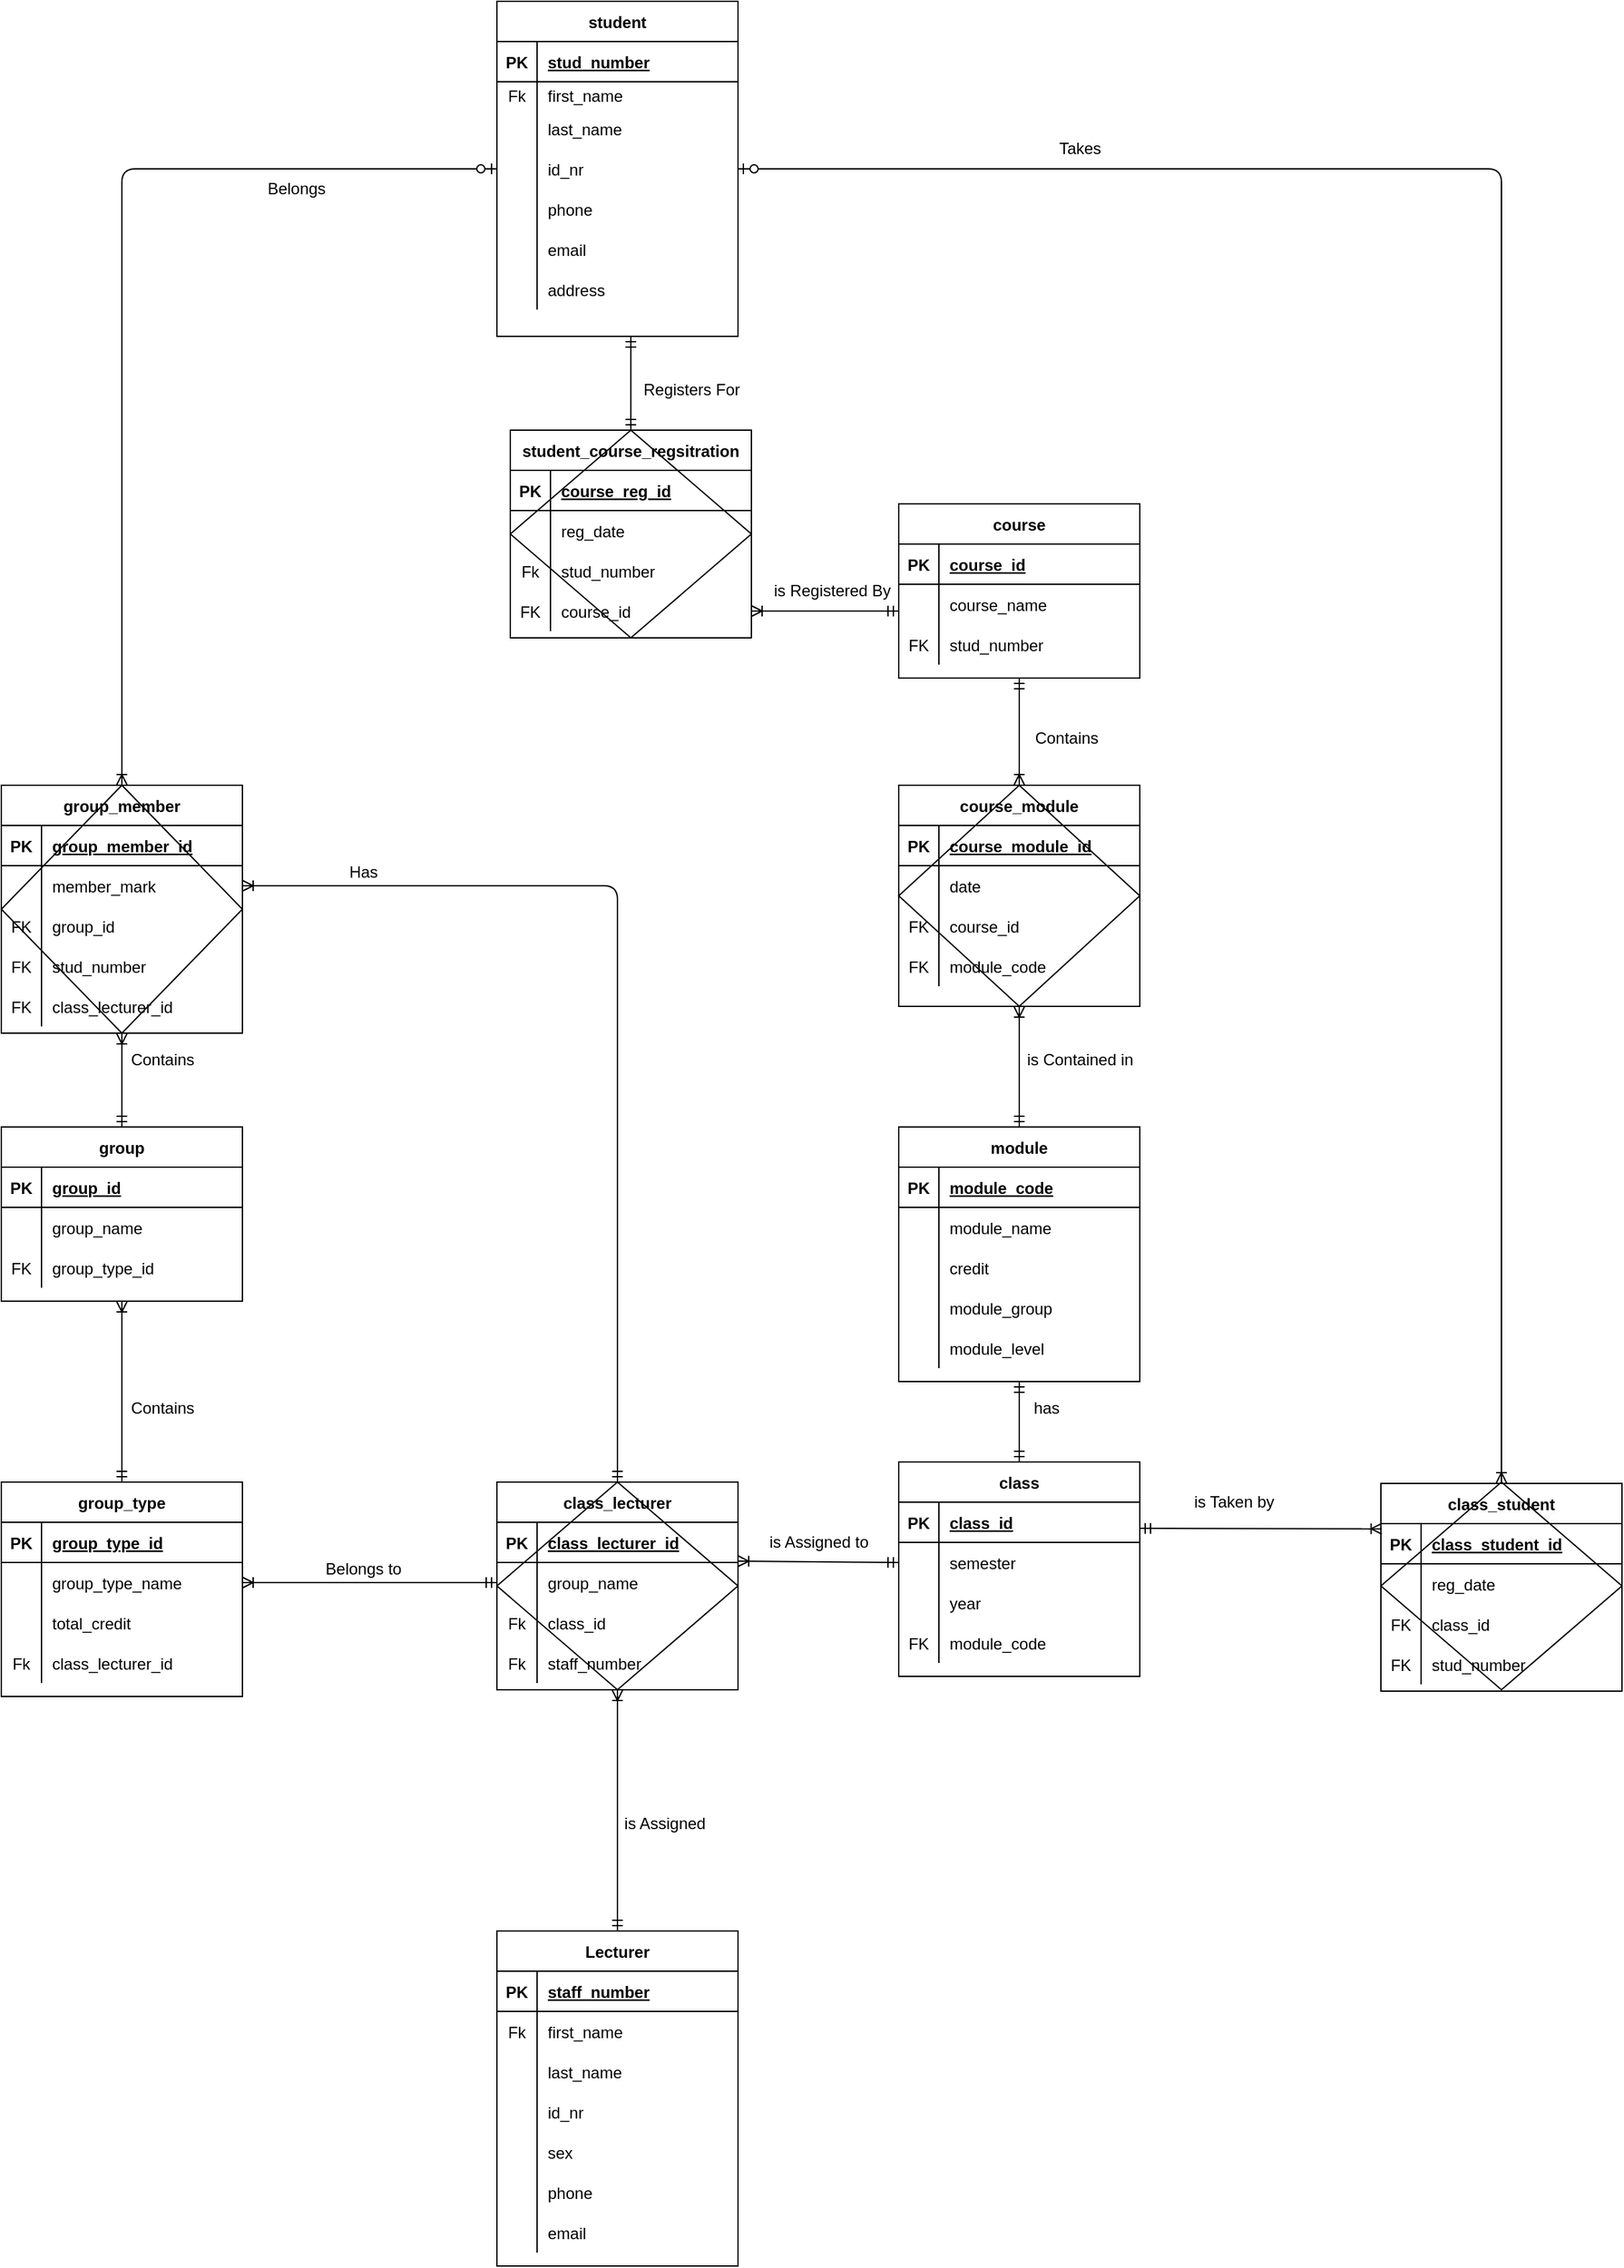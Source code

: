 <mxfile version="13.9.9" type="device"><diagram id="hMdftTgfA4NUBwK2byQt" name="Page-1"><mxGraphModel dx="621" dy="2661" grid="1" gridSize="10" guides="1" tooltips="1" connect="1" arrows="1" fold="1" page="1" pageScale="1" pageWidth="850" pageHeight="1100" math="0" shadow="0"><root><mxCell id="0"/><mxCell id="1" parent="0"/><mxCell id="05zgtlc8G8ewtjDp5eOi-1" value="student" style="shape=table;startSize=30;container=1;collapsible=1;childLayout=tableLayout;fixedRows=1;rowLines=0;fontStyle=1;align=center;resizeLast=1;" vertex="1" parent="1"><mxGeometry x="700" y="-2020" width="180" height="250" as="geometry"/></mxCell><mxCell id="05zgtlc8G8ewtjDp5eOi-2" value="" style="shape=partialRectangle;collapsible=0;dropTarget=0;pointerEvents=0;fillColor=none;top=0;left=0;bottom=1;right=0;points=[[0,0.5],[1,0.5]];portConstraint=eastwest;" vertex="1" parent="05zgtlc8G8ewtjDp5eOi-1"><mxGeometry y="30" width="180" height="30" as="geometry"/></mxCell><mxCell id="05zgtlc8G8ewtjDp5eOi-3" value="PK" style="shape=partialRectangle;connectable=0;fillColor=none;top=0;left=0;bottom=0;right=0;fontStyle=1;overflow=hidden;" vertex="1" parent="05zgtlc8G8ewtjDp5eOi-2"><mxGeometry width="30" height="30" as="geometry"/></mxCell><mxCell id="05zgtlc8G8ewtjDp5eOi-4" value="stud_number" style="shape=partialRectangle;connectable=0;fillColor=none;top=0;left=0;bottom=0;right=0;align=left;spacingLeft=6;fontStyle=5;overflow=hidden;" vertex="1" parent="05zgtlc8G8ewtjDp5eOi-2"><mxGeometry x="30" width="150" height="30" as="geometry"/></mxCell><mxCell id="05zgtlc8G8ewtjDp5eOi-5" value="" style="shape=partialRectangle;collapsible=0;dropTarget=0;pointerEvents=0;fillColor=none;top=0;left=0;bottom=0;right=0;points=[[0,0.5],[1,0.5]];portConstraint=eastwest;" vertex="1" parent="05zgtlc8G8ewtjDp5eOi-1"><mxGeometry y="60" width="180" height="20" as="geometry"/></mxCell><mxCell id="05zgtlc8G8ewtjDp5eOi-6" value="Fk" style="shape=partialRectangle;connectable=0;fillColor=none;top=0;left=0;bottom=0;right=0;editable=1;overflow=hidden;" vertex="1" parent="05zgtlc8G8ewtjDp5eOi-5"><mxGeometry width="30" height="20" as="geometry"/></mxCell><mxCell id="05zgtlc8G8ewtjDp5eOi-7" value="first_name" style="shape=partialRectangle;connectable=0;fillColor=none;top=0;left=0;bottom=0;right=0;align=left;spacingLeft=6;overflow=hidden;" vertex="1" parent="05zgtlc8G8ewtjDp5eOi-5"><mxGeometry x="30" width="150" height="20" as="geometry"/></mxCell><mxCell id="05zgtlc8G8ewtjDp5eOi-8" value="" style="shape=partialRectangle;collapsible=0;dropTarget=0;pointerEvents=0;fillColor=none;top=0;left=0;bottom=0;right=0;points=[[0,0.5],[1,0.5]];portConstraint=eastwest;" vertex="1" parent="05zgtlc8G8ewtjDp5eOi-1"><mxGeometry y="80" width="180" height="30" as="geometry"/></mxCell><mxCell id="05zgtlc8G8ewtjDp5eOi-9" value="" style="shape=partialRectangle;connectable=0;fillColor=none;top=0;left=0;bottom=0;right=0;editable=1;overflow=hidden;" vertex="1" parent="05zgtlc8G8ewtjDp5eOi-8"><mxGeometry width="30" height="30" as="geometry"/></mxCell><mxCell id="05zgtlc8G8ewtjDp5eOi-10" value="last_name" style="shape=partialRectangle;connectable=0;fillColor=none;top=0;left=0;bottom=0;right=0;align=left;spacingLeft=6;overflow=hidden;" vertex="1" parent="05zgtlc8G8ewtjDp5eOi-8"><mxGeometry x="30" width="150" height="30" as="geometry"/></mxCell><mxCell id="05zgtlc8G8ewtjDp5eOi-11" value="" style="shape=partialRectangle;collapsible=0;dropTarget=0;pointerEvents=0;fillColor=none;top=0;left=0;bottom=0;right=0;points=[[0,0.5],[1,0.5]];portConstraint=eastwest;" vertex="1" parent="05zgtlc8G8ewtjDp5eOi-1"><mxGeometry y="110" width="180" height="30" as="geometry"/></mxCell><mxCell id="05zgtlc8G8ewtjDp5eOi-12" value="" style="shape=partialRectangle;connectable=0;fillColor=none;top=0;left=0;bottom=0;right=0;editable=1;overflow=hidden;" vertex="1" parent="05zgtlc8G8ewtjDp5eOi-11"><mxGeometry width="30" height="30" as="geometry"/></mxCell><mxCell id="05zgtlc8G8ewtjDp5eOi-13" value="id_nr" style="shape=partialRectangle;connectable=0;fillColor=none;top=0;left=0;bottom=0;right=0;align=left;spacingLeft=6;overflow=hidden;" vertex="1" parent="05zgtlc8G8ewtjDp5eOi-11"><mxGeometry x="30" width="150" height="30" as="geometry"/></mxCell><mxCell id="05zgtlc8G8ewtjDp5eOi-14" value="" style="shape=partialRectangle;collapsible=0;dropTarget=0;pointerEvents=0;fillColor=none;top=0;left=0;bottom=0;right=0;points=[[0,0.5],[1,0.5]];portConstraint=eastwest;" vertex="1" parent="05zgtlc8G8ewtjDp5eOi-1"><mxGeometry y="140" width="180" height="30" as="geometry"/></mxCell><mxCell id="05zgtlc8G8ewtjDp5eOi-15" value="" style="shape=partialRectangle;connectable=0;fillColor=none;top=0;left=0;bottom=0;right=0;editable=1;overflow=hidden;" vertex="1" parent="05zgtlc8G8ewtjDp5eOi-14"><mxGeometry width="30" height="30" as="geometry"/></mxCell><mxCell id="05zgtlc8G8ewtjDp5eOi-16" value="phone" style="shape=partialRectangle;connectable=0;fillColor=none;top=0;left=0;bottom=0;right=0;align=left;spacingLeft=6;overflow=hidden;" vertex="1" parent="05zgtlc8G8ewtjDp5eOi-14"><mxGeometry x="30" width="150" height="30" as="geometry"/></mxCell><mxCell id="05zgtlc8G8ewtjDp5eOi-17" value="" style="shape=partialRectangle;collapsible=0;dropTarget=0;pointerEvents=0;fillColor=none;top=0;left=0;bottom=0;right=0;points=[[0,0.5],[1,0.5]];portConstraint=eastwest;" vertex="1" parent="05zgtlc8G8ewtjDp5eOi-1"><mxGeometry y="170" width="180" height="30" as="geometry"/></mxCell><mxCell id="05zgtlc8G8ewtjDp5eOi-18" value="" style="shape=partialRectangle;connectable=0;fillColor=none;top=0;left=0;bottom=0;right=0;editable=1;overflow=hidden;" vertex="1" parent="05zgtlc8G8ewtjDp5eOi-17"><mxGeometry width="30" height="30" as="geometry"/></mxCell><mxCell id="05zgtlc8G8ewtjDp5eOi-19" value="email" style="shape=partialRectangle;connectable=0;fillColor=none;top=0;left=0;bottom=0;right=0;align=left;spacingLeft=6;overflow=hidden;" vertex="1" parent="05zgtlc8G8ewtjDp5eOi-17"><mxGeometry x="30" width="150" height="30" as="geometry"/></mxCell><mxCell id="05zgtlc8G8ewtjDp5eOi-20" value="" style="shape=partialRectangle;collapsible=0;dropTarget=0;pointerEvents=0;fillColor=none;top=0;left=0;bottom=0;right=0;points=[[0,0.5],[1,0.5]];portConstraint=eastwest;" vertex="1" parent="05zgtlc8G8ewtjDp5eOi-1"><mxGeometry y="200" width="180" height="30" as="geometry"/></mxCell><mxCell id="05zgtlc8G8ewtjDp5eOi-21" value="" style="shape=partialRectangle;connectable=0;fillColor=none;top=0;left=0;bottom=0;right=0;editable=1;overflow=hidden;" vertex="1" parent="05zgtlc8G8ewtjDp5eOi-20"><mxGeometry width="30" height="30" as="geometry"/></mxCell><mxCell id="05zgtlc8G8ewtjDp5eOi-22" value="address" style="shape=partialRectangle;connectable=0;fillColor=none;top=0;left=0;bottom=0;right=0;align=left;spacingLeft=6;overflow=hidden;" vertex="1" parent="05zgtlc8G8ewtjDp5eOi-20"><mxGeometry x="30" width="150" height="30" as="geometry"/></mxCell><mxCell id="05zgtlc8G8ewtjDp5eOi-23" value="course" style="shape=table;startSize=30;container=1;collapsible=1;childLayout=tableLayout;fixedRows=1;rowLines=0;fontStyle=1;align=center;resizeLast=1;" vertex="1" parent="1"><mxGeometry x="1000" y="-1645" width="180" height="130" as="geometry"/></mxCell><mxCell id="05zgtlc8G8ewtjDp5eOi-24" value="" style="shape=partialRectangle;collapsible=0;dropTarget=0;pointerEvents=0;fillColor=none;top=0;left=0;bottom=1;right=0;points=[[0,0.5],[1,0.5]];portConstraint=eastwest;" vertex="1" parent="05zgtlc8G8ewtjDp5eOi-23"><mxGeometry y="30" width="180" height="30" as="geometry"/></mxCell><mxCell id="05zgtlc8G8ewtjDp5eOi-25" value="PK" style="shape=partialRectangle;connectable=0;fillColor=none;top=0;left=0;bottom=0;right=0;fontStyle=1;overflow=hidden;" vertex="1" parent="05zgtlc8G8ewtjDp5eOi-24"><mxGeometry width="30" height="30" as="geometry"/></mxCell><mxCell id="05zgtlc8G8ewtjDp5eOi-26" value="course_id" style="shape=partialRectangle;connectable=0;fillColor=none;top=0;left=0;bottom=0;right=0;align=left;spacingLeft=6;fontStyle=5;overflow=hidden;" vertex="1" parent="05zgtlc8G8ewtjDp5eOi-24"><mxGeometry x="30" width="150" height="30" as="geometry"/></mxCell><mxCell id="05zgtlc8G8ewtjDp5eOi-27" value="" style="shape=partialRectangle;collapsible=0;dropTarget=0;pointerEvents=0;fillColor=none;top=0;left=0;bottom=0;right=0;points=[[0,0.5],[1,0.5]];portConstraint=eastwest;" vertex="1" parent="05zgtlc8G8ewtjDp5eOi-23"><mxGeometry y="60" width="180" height="30" as="geometry"/></mxCell><mxCell id="05zgtlc8G8ewtjDp5eOi-28" value="" style="shape=partialRectangle;connectable=0;fillColor=none;top=0;left=0;bottom=0;right=0;editable=1;overflow=hidden;" vertex="1" parent="05zgtlc8G8ewtjDp5eOi-27"><mxGeometry width="30" height="30" as="geometry"/></mxCell><mxCell id="05zgtlc8G8ewtjDp5eOi-29" value="course_name" style="shape=partialRectangle;connectable=0;fillColor=none;top=0;left=0;bottom=0;right=0;align=left;spacingLeft=6;overflow=hidden;" vertex="1" parent="05zgtlc8G8ewtjDp5eOi-27"><mxGeometry x="30" width="150" height="30" as="geometry"/></mxCell><mxCell id="05zgtlc8G8ewtjDp5eOi-30" value="" style="shape=partialRectangle;collapsible=0;dropTarget=0;pointerEvents=0;fillColor=none;top=0;left=0;bottom=0;right=0;points=[[0,0.5],[1,0.5]];portConstraint=eastwest;" vertex="1" parent="05zgtlc8G8ewtjDp5eOi-23"><mxGeometry y="90" width="180" height="30" as="geometry"/></mxCell><mxCell id="05zgtlc8G8ewtjDp5eOi-31" value="FK" style="shape=partialRectangle;connectable=0;fillColor=none;top=0;left=0;bottom=0;right=0;editable=1;overflow=hidden;" vertex="1" parent="05zgtlc8G8ewtjDp5eOi-30"><mxGeometry width="30" height="30" as="geometry"/></mxCell><mxCell id="05zgtlc8G8ewtjDp5eOi-32" value="stud_number" style="shape=partialRectangle;connectable=0;fillColor=none;top=0;left=0;bottom=0;right=0;align=left;spacingLeft=6;overflow=hidden;" vertex="1" parent="05zgtlc8G8ewtjDp5eOi-30"><mxGeometry x="30" width="150" height="30" as="geometry"/></mxCell><mxCell id="05zgtlc8G8ewtjDp5eOi-34" value="module" style="shape=table;startSize=30;container=1;collapsible=1;childLayout=tableLayout;fixedRows=1;rowLines=0;fontStyle=1;align=center;resizeLast=1;" vertex="1" parent="1"><mxGeometry x="1000" y="-1180" width="180" height="190" as="geometry"/></mxCell><mxCell id="05zgtlc8G8ewtjDp5eOi-35" value="" style="shape=partialRectangle;collapsible=0;dropTarget=0;pointerEvents=0;fillColor=none;top=0;left=0;bottom=1;right=0;points=[[0,0.5],[1,0.5]];portConstraint=eastwest;" vertex="1" parent="05zgtlc8G8ewtjDp5eOi-34"><mxGeometry y="30" width="180" height="30" as="geometry"/></mxCell><mxCell id="05zgtlc8G8ewtjDp5eOi-36" value="PK" style="shape=partialRectangle;connectable=0;fillColor=none;top=0;left=0;bottom=0;right=0;fontStyle=1;overflow=hidden;" vertex="1" parent="05zgtlc8G8ewtjDp5eOi-35"><mxGeometry width="30" height="30" as="geometry"/></mxCell><mxCell id="05zgtlc8G8ewtjDp5eOi-37" value="module_code" style="shape=partialRectangle;connectable=0;fillColor=none;top=0;left=0;bottom=0;right=0;align=left;spacingLeft=6;fontStyle=5;overflow=hidden;" vertex="1" parent="05zgtlc8G8ewtjDp5eOi-35"><mxGeometry x="30" width="150" height="30" as="geometry"/></mxCell><mxCell id="05zgtlc8G8ewtjDp5eOi-38" value="" style="shape=partialRectangle;collapsible=0;dropTarget=0;pointerEvents=0;fillColor=none;top=0;left=0;bottom=0;right=0;points=[[0,0.5],[1,0.5]];portConstraint=eastwest;" vertex="1" parent="05zgtlc8G8ewtjDp5eOi-34"><mxGeometry y="60" width="180" height="30" as="geometry"/></mxCell><mxCell id="05zgtlc8G8ewtjDp5eOi-39" value="" style="shape=partialRectangle;connectable=0;fillColor=none;top=0;left=0;bottom=0;right=0;editable=1;overflow=hidden;" vertex="1" parent="05zgtlc8G8ewtjDp5eOi-38"><mxGeometry width="30" height="30" as="geometry"/></mxCell><mxCell id="05zgtlc8G8ewtjDp5eOi-40" value="module_name" style="shape=partialRectangle;connectable=0;fillColor=none;top=0;left=0;bottom=0;right=0;align=left;spacingLeft=6;overflow=hidden;" vertex="1" parent="05zgtlc8G8ewtjDp5eOi-38"><mxGeometry x="30" width="150" height="30" as="geometry"/></mxCell><mxCell id="05zgtlc8G8ewtjDp5eOi-41" value="" style="shape=partialRectangle;collapsible=0;dropTarget=0;pointerEvents=0;fillColor=none;top=0;left=0;bottom=0;right=0;points=[[0,0.5],[1,0.5]];portConstraint=eastwest;" vertex="1" parent="05zgtlc8G8ewtjDp5eOi-34"><mxGeometry y="90" width="180" height="30" as="geometry"/></mxCell><mxCell id="05zgtlc8G8ewtjDp5eOi-42" value="" style="shape=partialRectangle;connectable=0;fillColor=none;top=0;left=0;bottom=0;right=0;editable=1;overflow=hidden;" vertex="1" parent="05zgtlc8G8ewtjDp5eOi-41"><mxGeometry width="30" height="30" as="geometry"/></mxCell><mxCell id="05zgtlc8G8ewtjDp5eOi-43" value="credit" style="shape=partialRectangle;connectable=0;fillColor=none;top=0;left=0;bottom=0;right=0;align=left;spacingLeft=6;overflow=hidden;" vertex="1" parent="05zgtlc8G8ewtjDp5eOi-41"><mxGeometry x="30" width="150" height="30" as="geometry"/></mxCell><mxCell id="05zgtlc8G8ewtjDp5eOi-44" value="" style="shape=partialRectangle;collapsible=0;dropTarget=0;pointerEvents=0;fillColor=none;top=0;left=0;bottom=0;right=0;points=[[0,0.5],[1,0.5]];portConstraint=eastwest;" vertex="1" parent="05zgtlc8G8ewtjDp5eOi-34"><mxGeometry y="120" width="180" height="30" as="geometry"/></mxCell><mxCell id="05zgtlc8G8ewtjDp5eOi-45" value="" style="shape=partialRectangle;connectable=0;fillColor=none;top=0;left=0;bottom=0;right=0;editable=1;overflow=hidden;" vertex="1" parent="05zgtlc8G8ewtjDp5eOi-44"><mxGeometry width="30" height="30" as="geometry"/></mxCell><mxCell id="05zgtlc8G8ewtjDp5eOi-46" value="module_group" style="shape=partialRectangle;connectable=0;fillColor=none;top=0;left=0;bottom=0;right=0;align=left;spacingLeft=6;overflow=hidden;" vertex="1" parent="05zgtlc8G8ewtjDp5eOi-44"><mxGeometry x="30" width="150" height="30" as="geometry"/></mxCell><mxCell id="05zgtlc8G8ewtjDp5eOi-47" value="" style="shape=partialRectangle;collapsible=0;dropTarget=0;pointerEvents=0;fillColor=none;top=0;left=0;bottom=0;right=0;points=[[0,0.5],[1,0.5]];portConstraint=eastwest;" vertex="1" parent="05zgtlc8G8ewtjDp5eOi-34"><mxGeometry y="150" width="180" height="30" as="geometry"/></mxCell><mxCell id="05zgtlc8G8ewtjDp5eOi-48" value="" style="shape=partialRectangle;connectable=0;fillColor=none;top=0;left=0;bottom=0;right=0;editable=1;overflow=hidden;" vertex="1" parent="05zgtlc8G8ewtjDp5eOi-47"><mxGeometry width="30" height="30" as="geometry"/></mxCell><mxCell id="05zgtlc8G8ewtjDp5eOi-49" value="module_level" style="shape=partialRectangle;connectable=0;fillColor=none;top=0;left=0;bottom=0;right=0;align=left;spacingLeft=6;overflow=hidden;" vertex="1" parent="05zgtlc8G8ewtjDp5eOi-47"><mxGeometry x="30" width="150" height="30" as="geometry"/></mxCell><mxCell id="05zgtlc8G8ewtjDp5eOi-50" value="course_module" style="shape=table;startSize=30;container=1;collapsible=1;childLayout=tableLayout;fixedRows=1;rowLines=0;fontStyle=1;align=center;resizeLast=1;" vertex="1" parent="1"><mxGeometry x="1000" y="-1435" width="180" height="165" as="geometry"/></mxCell><mxCell id="05zgtlc8G8ewtjDp5eOi-51" value="" style="shape=partialRectangle;collapsible=0;dropTarget=0;pointerEvents=0;fillColor=none;top=0;left=0;bottom=1;right=0;points=[[0,0.5],[1,0.5]];portConstraint=eastwest;" vertex="1" parent="05zgtlc8G8ewtjDp5eOi-50"><mxGeometry y="30" width="180" height="30" as="geometry"/></mxCell><mxCell id="05zgtlc8G8ewtjDp5eOi-52" value="PK" style="shape=partialRectangle;connectable=0;fillColor=none;top=0;left=0;bottom=0;right=0;fontStyle=1;overflow=hidden;" vertex="1" parent="05zgtlc8G8ewtjDp5eOi-51"><mxGeometry width="30" height="30" as="geometry"/></mxCell><mxCell id="05zgtlc8G8ewtjDp5eOi-53" value="course_module_id" style="shape=partialRectangle;connectable=0;fillColor=none;top=0;left=0;bottom=0;right=0;align=left;spacingLeft=6;fontStyle=5;overflow=hidden;" vertex="1" parent="05zgtlc8G8ewtjDp5eOi-51"><mxGeometry x="30" width="150" height="30" as="geometry"/></mxCell><mxCell id="05zgtlc8G8ewtjDp5eOi-54" value="" style="shape=partialRectangle;collapsible=0;dropTarget=0;pointerEvents=0;fillColor=none;top=0;left=0;bottom=0;right=0;points=[[0,0.5],[1,0.5]];portConstraint=eastwest;" vertex="1" parent="05zgtlc8G8ewtjDp5eOi-50"><mxGeometry y="60" width="180" height="30" as="geometry"/></mxCell><mxCell id="05zgtlc8G8ewtjDp5eOi-55" value="" style="shape=partialRectangle;connectable=0;fillColor=none;top=0;left=0;bottom=0;right=0;editable=1;overflow=hidden;" vertex="1" parent="05zgtlc8G8ewtjDp5eOi-54"><mxGeometry width="30" height="30" as="geometry"/></mxCell><mxCell id="05zgtlc8G8ewtjDp5eOi-56" value="date" style="shape=partialRectangle;connectable=0;fillColor=none;top=0;left=0;bottom=0;right=0;align=left;spacingLeft=6;overflow=hidden;" vertex="1" parent="05zgtlc8G8ewtjDp5eOi-54"><mxGeometry x="30" width="150" height="30" as="geometry"/></mxCell><mxCell id="05zgtlc8G8ewtjDp5eOi-57" value="" style="shape=partialRectangle;collapsible=0;dropTarget=0;pointerEvents=0;fillColor=none;top=0;left=0;bottom=0;right=0;points=[[0,0.5],[1,0.5]];portConstraint=eastwest;" vertex="1" parent="05zgtlc8G8ewtjDp5eOi-50"><mxGeometry y="90" width="180" height="30" as="geometry"/></mxCell><mxCell id="05zgtlc8G8ewtjDp5eOi-58" value="FK" style="shape=partialRectangle;connectable=0;fillColor=none;top=0;left=0;bottom=0;right=0;editable=1;overflow=hidden;" vertex="1" parent="05zgtlc8G8ewtjDp5eOi-57"><mxGeometry width="30" height="30" as="geometry"/></mxCell><mxCell id="05zgtlc8G8ewtjDp5eOi-59" value="course_id" style="shape=partialRectangle;connectable=0;fillColor=none;top=0;left=0;bottom=0;right=0;align=left;spacingLeft=6;overflow=hidden;" vertex="1" parent="05zgtlc8G8ewtjDp5eOi-57"><mxGeometry x="30" width="150" height="30" as="geometry"/></mxCell><mxCell id="05zgtlc8G8ewtjDp5eOi-60" value="" style="shape=partialRectangle;collapsible=0;dropTarget=0;pointerEvents=0;fillColor=none;top=0;left=0;bottom=0;right=0;points=[[0,0.5],[1,0.5]];portConstraint=eastwest;" vertex="1" parent="05zgtlc8G8ewtjDp5eOi-50"><mxGeometry y="120" width="180" height="30" as="geometry"/></mxCell><mxCell id="05zgtlc8G8ewtjDp5eOi-61" value="FK" style="shape=partialRectangle;connectable=0;fillColor=none;top=0;left=0;bottom=0;right=0;editable=1;overflow=hidden;" vertex="1" parent="05zgtlc8G8ewtjDp5eOi-60"><mxGeometry width="30" height="30" as="geometry"/></mxCell><mxCell id="05zgtlc8G8ewtjDp5eOi-62" value="module_code" style="shape=partialRectangle;connectable=0;fillColor=none;top=0;left=0;bottom=0;right=0;align=left;spacingLeft=6;overflow=hidden;" vertex="1" parent="05zgtlc8G8ewtjDp5eOi-60"><mxGeometry x="30" width="150" height="30" as="geometry"/></mxCell><mxCell id="05zgtlc8G8ewtjDp5eOi-63" value="" style="fontSize=12;html=1;endArrow=ERoneToMany;startArrow=ERmandOne;exitX=0.5;exitY=1;exitDx=0;exitDy=0;" edge="1" parent="1" source="05zgtlc8G8ewtjDp5eOi-23" target="05zgtlc8G8ewtjDp5eOi-50"><mxGeometry width="100" height="100" relative="1" as="geometry"><mxPoint x="860" y="-1500" as="sourcePoint"/><mxPoint x="1010" y="-1480" as="targetPoint"/></mxGeometry></mxCell><mxCell id="05zgtlc8G8ewtjDp5eOi-64" value="" style="fontSize=12;html=1;endArrow=ERoneToMany;startArrow=ERmandOne;entryX=0.5;entryY=1;entryDx=0;entryDy=0;exitX=0.5;exitY=0;exitDx=0;exitDy=0;" edge="1" parent="1" source="05zgtlc8G8ewtjDp5eOi-34" target="05zgtlc8G8ewtjDp5eOi-50"><mxGeometry width="100" height="100" relative="1" as="geometry"><mxPoint x="1230" y="-1290" as="sourcePoint"/><mxPoint x="1100" y="-1495" as="targetPoint"/></mxGeometry></mxCell><mxCell id="05zgtlc8G8ewtjDp5eOi-65" value="Contains" style="text;html=1;align=center;verticalAlign=middle;resizable=0;points=[];autosize=1;" vertex="1" parent="1"><mxGeometry x="1095" y="-1480" width="60" height="20" as="geometry"/></mxCell><mxCell id="05zgtlc8G8ewtjDp5eOi-66" value="has" style="text;html=1;align=center;verticalAlign=middle;resizable=0;points=[];autosize=1;" vertex="1" parent="1"><mxGeometry x="1095" y="-980" width="30" height="20" as="geometry"/></mxCell><mxCell id="05zgtlc8G8ewtjDp5eOi-67" value="Lecturer" style="shape=table;startSize=30;container=1;collapsible=1;childLayout=tableLayout;fixedRows=1;rowLines=0;fontStyle=1;align=center;resizeLast=1;" vertex="1" parent="1"><mxGeometry x="700" y="-580" width="180" height="250" as="geometry"/></mxCell><mxCell id="05zgtlc8G8ewtjDp5eOi-68" value="" style="shape=partialRectangle;collapsible=0;dropTarget=0;pointerEvents=0;fillColor=none;top=0;left=0;bottom=1;right=0;points=[[0,0.5],[1,0.5]];portConstraint=eastwest;" vertex="1" parent="05zgtlc8G8ewtjDp5eOi-67"><mxGeometry y="30" width="180" height="30" as="geometry"/></mxCell><mxCell id="05zgtlc8G8ewtjDp5eOi-69" value="PK" style="shape=partialRectangle;connectable=0;fillColor=none;top=0;left=0;bottom=0;right=0;fontStyle=1;overflow=hidden;" vertex="1" parent="05zgtlc8G8ewtjDp5eOi-68"><mxGeometry width="30" height="30" as="geometry"/></mxCell><mxCell id="05zgtlc8G8ewtjDp5eOi-70" value="staff_number" style="shape=partialRectangle;connectable=0;fillColor=none;top=0;left=0;bottom=0;right=0;align=left;spacingLeft=6;fontStyle=5;overflow=hidden;" vertex="1" parent="05zgtlc8G8ewtjDp5eOi-68"><mxGeometry x="30" width="150" height="30" as="geometry"/></mxCell><mxCell id="05zgtlc8G8ewtjDp5eOi-71" value="" style="shape=partialRectangle;collapsible=0;dropTarget=0;pointerEvents=0;fillColor=none;top=0;left=0;bottom=0;right=0;points=[[0,0.5],[1,0.5]];portConstraint=eastwest;" vertex="1" parent="05zgtlc8G8ewtjDp5eOi-67"><mxGeometry y="60" width="180" height="30" as="geometry"/></mxCell><mxCell id="05zgtlc8G8ewtjDp5eOi-72" value="Fk" style="shape=partialRectangle;connectable=0;fillColor=none;top=0;left=0;bottom=0;right=0;editable=1;overflow=hidden;" vertex="1" parent="05zgtlc8G8ewtjDp5eOi-71"><mxGeometry width="30" height="30" as="geometry"/></mxCell><mxCell id="05zgtlc8G8ewtjDp5eOi-73" value="first_name" style="shape=partialRectangle;connectable=0;fillColor=none;top=0;left=0;bottom=0;right=0;align=left;spacingLeft=6;overflow=hidden;" vertex="1" parent="05zgtlc8G8ewtjDp5eOi-71"><mxGeometry x="30" width="150" height="30" as="geometry"/></mxCell><mxCell id="05zgtlc8G8ewtjDp5eOi-74" value="" style="shape=partialRectangle;collapsible=0;dropTarget=0;pointerEvents=0;fillColor=none;top=0;left=0;bottom=0;right=0;points=[[0,0.5],[1,0.5]];portConstraint=eastwest;" vertex="1" parent="05zgtlc8G8ewtjDp5eOi-67"><mxGeometry y="90" width="180" height="30" as="geometry"/></mxCell><mxCell id="05zgtlc8G8ewtjDp5eOi-75" value="" style="shape=partialRectangle;connectable=0;fillColor=none;top=0;left=0;bottom=0;right=0;editable=1;overflow=hidden;" vertex="1" parent="05zgtlc8G8ewtjDp5eOi-74"><mxGeometry width="30" height="30" as="geometry"/></mxCell><mxCell id="05zgtlc8G8ewtjDp5eOi-76" value="last_name" style="shape=partialRectangle;connectable=0;fillColor=none;top=0;left=0;bottom=0;right=0;align=left;spacingLeft=6;overflow=hidden;" vertex="1" parent="05zgtlc8G8ewtjDp5eOi-74"><mxGeometry x="30" width="150" height="30" as="geometry"/></mxCell><mxCell id="05zgtlc8G8ewtjDp5eOi-77" value="" style="shape=partialRectangle;collapsible=0;dropTarget=0;pointerEvents=0;fillColor=none;top=0;left=0;bottom=0;right=0;points=[[0,0.5],[1,0.5]];portConstraint=eastwest;" vertex="1" parent="05zgtlc8G8ewtjDp5eOi-67"><mxGeometry y="120" width="180" height="30" as="geometry"/></mxCell><mxCell id="05zgtlc8G8ewtjDp5eOi-78" value="" style="shape=partialRectangle;connectable=0;fillColor=none;top=0;left=0;bottom=0;right=0;editable=1;overflow=hidden;" vertex="1" parent="05zgtlc8G8ewtjDp5eOi-77"><mxGeometry width="30" height="30" as="geometry"/></mxCell><mxCell id="05zgtlc8G8ewtjDp5eOi-79" value="id_nr" style="shape=partialRectangle;connectable=0;fillColor=none;top=0;left=0;bottom=0;right=0;align=left;spacingLeft=6;overflow=hidden;" vertex="1" parent="05zgtlc8G8ewtjDp5eOi-77"><mxGeometry x="30" width="150" height="30" as="geometry"/></mxCell><mxCell id="05zgtlc8G8ewtjDp5eOi-80" value="" style="shape=partialRectangle;collapsible=0;dropTarget=0;pointerEvents=0;fillColor=none;top=0;left=0;bottom=0;right=0;points=[[0,0.5],[1,0.5]];portConstraint=eastwest;" vertex="1" parent="05zgtlc8G8ewtjDp5eOi-67"><mxGeometry y="150" width="180" height="30" as="geometry"/></mxCell><mxCell id="05zgtlc8G8ewtjDp5eOi-81" value="" style="shape=partialRectangle;connectable=0;fillColor=none;top=0;left=0;bottom=0;right=0;editable=1;overflow=hidden;" vertex="1" parent="05zgtlc8G8ewtjDp5eOi-80"><mxGeometry width="30" height="30" as="geometry"/></mxCell><mxCell id="05zgtlc8G8ewtjDp5eOi-82" value="sex" style="shape=partialRectangle;connectable=0;fillColor=none;top=0;left=0;bottom=0;right=0;align=left;spacingLeft=6;overflow=hidden;" vertex="1" parent="05zgtlc8G8ewtjDp5eOi-80"><mxGeometry x="30" width="150" height="30" as="geometry"/></mxCell><mxCell id="05zgtlc8G8ewtjDp5eOi-83" value="" style="shape=partialRectangle;collapsible=0;dropTarget=0;pointerEvents=0;fillColor=none;top=0;left=0;bottom=0;right=0;points=[[0,0.5],[1,0.5]];portConstraint=eastwest;" vertex="1" parent="05zgtlc8G8ewtjDp5eOi-67"><mxGeometry y="180" width="180" height="30" as="geometry"/></mxCell><mxCell id="05zgtlc8G8ewtjDp5eOi-84" value="" style="shape=partialRectangle;connectable=0;fillColor=none;top=0;left=0;bottom=0;right=0;editable=1;overflow=hidden;" vertex="1" parent="05zgtlc8G8ewtjDp5eOi-83"><mxGeometry width="30" height="30" as="geometry"/></mxCell><mxCell id="05zgtlc8G8ewtjDp5eOi-85" value="phone" style="shape=partialRectangle;connectable=0;fillColor=none;top=0;left=0;bottom=0;right=0;align=left;spacingLeft=6;overflow=hidden;" vertex="1" parent="05zgtlc8G8ewtjDp5eOi-83"><mxGeometry x="30" width="150" height="30" as="geometry"/></mxCell><mxCell id="05zgtlc8G8ewtjDp5eOi-86" value="" style="shape=partialRectangle;collapsible=0;dropTarget=0;pointerEvents=0;fillColor=none;top=0;left=0;bottom=0;right=0;points=[[0,0.5],[1,0.5]];portConstraint=eastwest;" vertex="1" parent="05zgtlc8G8ewtjDp5eOi-67"><mxGeometry y="210" width="180" height="30" as="geometry"/></mxCell><mxCell id="05zgtlc8G8ewtjDp5eOi-87" value="" style="shape=partialRectangle;connectable=0;fillColor=none;top=0;left=0;bottom=0;right=0;editable=1;overflow=hidden;" vertex="1" parent="05zgtlc8G8ewtjDp5eOi-86"><mxGeometry width="30" height="30" as="geometry"/></mxCell><mxCell id="05zgtlc8G8ewtjDp5eOi-88" value="email" style="shape=partialRectangle;connectable=0;fillColor=none;top=0;left=0;bottom=0;right=0;align=left;spacingLeft=6;overflow=hidden;" vertex="1" parent="05zgtlc8G8ewtjDp5eOi-86"><mxGeometry x="30" width="150" height="30" as="geometry"/></mxCell><mxCell id="05zgtlc8G8ewtjDp5eOi-89" value="is Contained in" style="text;html=1;align=center;verticalAlign=middle;resizable=0;points=[];autosize=1;" vertex="1" parent="1"><mxGeometry x="1090" y="-1240" width="90" height="20" as="geometry"/></mxCell><mxCell id="05zgtlc8G8ewtjDp5eOi-90" value="group_type" style="shape=table;startSize=30;container=1;collapsible=1;childLayout=tableLayout;fixedRows=1;rowLines=0;fontStyle=1;align=center;resizeLast=1;" vertex="1" parent="1"><mxGeometry x="330" y="-915" width="180" height="160" as="geometry"/></mxCell><mxCell id="05zgtlc8G8ewtjDp5eOi-91" value="" style="shape=partialRectangle;collapsible=0;dropTarget=0;pointerEvents=0;fillColor=none;top=0;left=0;bottom=1;right=0;points=[[0,0.5],[1,0.5]];portConstraint=eastwest;" vertex="1" parent="05zgtlc8G8ewtjDp5eOi-90"><mxGeometry y="30" width="180" height="30" as="geometry"/></mxCell><mxCell id="05zgtlc8G8ewtjDp5eOi-92" value="PK" style="shape=partialRectangle;connectable=0;fillColor=none;top=0;left=0;bottom=0;right=0;fontStyle=1;overflow=hidden;" vertex="1" parent="05zgtlc8G8ewtjDp5eOi-91"><mxGeometry width="30" height="30" as="geometry"/></mxCell><mxCell id="05zgtlc8G8ewtjDp5eOi-93" value="group_type_id" style="shape=partialRectangle;connectable=0;fillColor=none;top=0;left=0;bottom=0;right=0;align=left;spacingLeft=6;fontStyle=5;overflow=hidden;" vertex="1" parent="05zgtlc8G8ewtjDp5eOi-91"><mxGeometry x="30" width="150" height="30" as="geometry"/></mxCell><mxCell id="05zgtlc8G8ewtjDp5eOi-94" value="" style="shape=partialRectangle;collapsible=0;dropTarget=0;pointerEvents=0;fillColor=none;top=0;left=0;bottom=0;right=0;points=[[0,0.5],[1,0.5]];portConstraint=eastwest;" vertex="1" parent="05zgtlc8G8ewtjDp5eOi-90"><mxGeometry y="60" width="180" height="30" as="geometry"/></mxCell><mxCell id="05zgtlc8G8ewtjDp5eOi-95" value="" style="shape=partialRectangle;connectable=0;fillColor=none;top=0;left=0;bottom=0;right=0;editable=1;overflow=hidden;" vertex="1" parent="05zgtlc8G8ewtjDp5eOi-94"><mxGeometry width="30" height="30" as="geometry"/></mxCell><mxCell id="05zgtlc8G8ewtjDp5eOi-96" value="group_type_name" style="shape=partialRectangle;connectable=0;fillColor=none;top=0;left=0;bottom=0;right=0;align=left;spacingLeft=6;overflow=hidden;" vertex="1" parent="05zgtlc8G8ewtjDp5eOi-94"><mxGeometry x="30" width="150" height="30" as="geometry"/></mxCell><mxCell id="05zgtlc8G8ewtjDp5eOi-97" value="" style="shape=partialRectangle;collapsible=0;dropTarget=0;pointerEvents=0;fillColor=none;top=0;left=0;bottom=0;right=0;points=[[0,0.5],[1,0.5]];portConstraint=eastwest;" vertex="1" parent="05zgtlc8G8ewtjDp5eOi-90"><mxGeometry y="90" width="180" height="30" as="geometry"/></mxCell><mxCell id="05zgtlc8G8ewtjDp5eOi-98" value="" style="shape=partialRectangle;connectable=0;fillColor=none;top=0;left=0;bottom=0;right=0;editable=1;overflow=hidden;" vertex="1" parent="05zgtlc8G8ewtjDp5eOi-97"><mxGeometry width="30" height="30" as="geometry"/></mxCell><mxCell id="05zgtlc8G8ewtjDp5eOi-99" value="total_credit" style="shape=partialRectangle;connectable=0;fillColor=none;top=0;left=0;bottom=0;right=0;align=left;spacingLeft=6;overflow=hidden;" vertex="1" parent="05zgtlc8G8ewtjDp5eOi-97"><mxGeometry x="30" width="150" height="30" as="geometry"/></mxCell><mxCell id="05zgtlc8G8ewtjDp5eOi-100" value="" style="shape=partialRectangle;collapsible=0;dropTarget=0;pointerEvents=0;fillColor=none;top=0;left=0;bottom=0;right=0;points=[[0,0.5],[1,0.5]];portConstraint=eastwest;" vertex="1" parent="05zgtlc8G8ewtjDp5eOi-90"><mxGeometry y="120" width="180" height="30" as="geometry"/></mxCell><mxCell id="05zgtlc8G8ewtjDp5eOi-101" value="Fk" style="shape=partialRectangle;connectable=0;fillColor=none;top=0;left=0;bottom=0;right=0;editable=1;overflow=hidden;" vertex="1" parent="05zgtlc8G8ewtjDp5eOi-100"><mxGeometry width="30" height="30" as="geometry"/></mxCell><mxCell id="05zgtlc8G8ewtjDp5eOi-102" value="class_lecturer_id" style="shape=partialRectangle;connectable=0;fillColor=none;top=0;left=0;bottom=0;right=0;align=left;spacingLeft=6;overflow=hidden;" vertex="1" parent="05zgtlc8G8ewtjDp5eOi-100"><mxGeometry x="30" width="150" height="30" as="geometry"/></mxCell><mxCell id="05zgtlc8G8ewtjDp5eOi-103" value="group" style="shape=table;startSize=30;container=1;collapsible=1;childLayout=tableLayout;fixedRows=1;rowLines=0;fontStyle=1;align=center;resizeLast=1;" vertex="1" parent="1"><mxGeometry x="330" y="-1180" width="180" height="130" as="geometry"/></mxCell><mxCell id="05zgtlc8G8ewtjDp5eOi-104" value="" style="shape=partialRectangle;collapsible=0;dropTarget=0;pointerEvents=0;fillColor=none;top=0;left=0;bottom=1;right=0;points=[[0,0.5],[1,0.5]];portConstraint=eastwest;" vertex="1" parent="05zgtlc8G8ewtjDp5eOi-103"><mxGeometry y="30" width="180" height="30" as="geometry"/></mxCell><mxCell id="05zgtlc8G8ewtjDp5eOi-105" value="PK" style="shape=partialRectangle;connectable=0;fillColor=none;top=0;left=0;bottom=0;right=0;fontStyle=1;overflow=hidden;" vertex="1" parent="05zgtlc8G8ewtjDp5eOi-104"><mxGeometry width="30" height="30" as="geometry"/></mxCell><mxCell id="05zgtlc8G8ewtjDp5eOi-106" value="group_id" style="shape=partialRectangle;connectable=0;fillColor=none;top=0;left=0;bottom=0;right=0;align=left;spacingLeft=6;fontStyle=5;overflow=hidden;" vertex="1" parent="05zgtlc8G8ewtjDp5eOi-104"><mxGeometry x="30" width="150" height="30" as="geometry"/></mxCell><mxCell id="05zgtlc8G8ewtjDp5eOi-107" value="" style="shape=partialRectangle;collapsible=0;dropTarget=0;pointerEvents=0;fillColor=none;top=0;left=0;bottom=0;right=0;points=[[0,0.5],[1,0.5]];portConstraint=eastwest;" vertex="1" parent="05zgtlc8G8ewtjDp5eOi-103"><mxGeometry y="60" width="180" height="30" as="geometry"/></mxCell><mxCell id="05zgtlc8G8ewtjDp5eOi-108" value="" style="shape=partialRectangle;connectable=0;fillColor=none;top=0;left=0;bottom=0;right=0;editable=1;overflow=hidden;" vertex="1" parent="05zgtlc8G8ewtjDp5eOi-107"><mxGeometry width="30" height="30" as="geometry"/></mxCell><mxCell id="05zgtlc8G8ewtjDp5eOi-109" value="group_name" style="shape=partialRectangle;connectable=0;fillColor=none;top=0;left=0;bottom=0;right=0;align=left;spacingLeft=6;overflow=hidden;" vertex="1" parent="05zgtlc8G8ewtjDp5eOi-107"><mxGeometry x="30" width="150" height="30" as="geometry"/></mxCell><mxCell id="05zgtlc8G8ewtjDp5eOi-110" value="" style="shape=partialRectangle;collapsible=0;dropTarget=0;pointerEvents=0;fillColor=none;top=0;left=0;bottom=0;right=0;points=[[0,0.5],[1,0.5]];portConstraint=eastwest;" vertex="1" parent="05zgtlc8G8ewtjDp5eOi-103"><mxGeometry y="90" width="180" height="30" as="geometry"/></mxCell><mxCell id="05zgtlc8G8ewtjDp5eOi-111" value="FK" style="shape=partialRectangle;connectable=0;fillColor=none;top=0;left=0;bottom=0;right=0;editable=1;overflow=hidden;" vertex="1" parent="05zgtlc8G8ewtjDp5eOi-110"><mxGeometry width="30" height="30" as="geometry"/></mxCell><mxCell id="05zgtlc8G8ewtjDp5eOi-112" value="group_type_id" style="shape=partialRectangle;connectable=0;fillColor=none;top=0;left=0;bottom=0;right=0;align=left;spacingLeft=6;overflow=hidden;" vertex="1" parent="05zgtlc8G8ewtjDp5eOi-110"><mxGeometry x="30" width="150" height="30" as="geometry"/></mxCell><mxCell id="05zgtlc8G8ewtjDp5eOi-113" value="Belongs to" style="text;html=1;align=center;verticalAlign=middle;resizable=0;points=[];autosize=1;" vertex="1" parent="1"><mxGeometry x="565" y="-860" width="70" height="20" as="geometry"/></mxCell><mxCell id="05zgtlc8G8ewtjDp5eOi-114" value="Belongs" style="text;html=1;align=center;verticalAlign=middle;resizable=0;points=[];autosize=1;" vertex="1" parent="1"><mxGeometry x="520" y="-1890" width="60" height="20" as="geometry"/></mxCell><mxCell id="05zgtlc8G8ewtjDp5eOi-115" value="" style="fontSize=12;html=1;endArrow=ERoneToMany;startArrow=ERmandOne;exitX=0;exitY=0.5;exitDx=0;exitDy=0;entryX=1;entryY=0.5;entryDx=0;entryDy=0;" edge="1" parent="1" source="05zgtlc8G8ewtjDp5eOi-140" target="05zgtlc8G8ewtjDp5eOi-94"><mxGeometry width="100" height="100" relative="1" as="geometry"><mxPoint x="1420" y="-1090" as="sourcePoint"/><mxPoint x="1410" y="-860" as="targetPoint"/></mxGeometry></mxCell><mxCell id="05zgtlc8G8ewtjDp5eOi-116" value="is Assigned" style="text;html=1;align=center;verticalAlign=middle;resizable=0;points=[];autosize=1;" vertex="1" parent="1"><mxGeometry x="785" y="-670" width="80" height="20" as="geometry"/></mxCell><mxCell id="05zgtlc8G8ewtjDp5eOi-117" value="" style="edgeStyle=orthogonalEdgeStyle;fontSize=12;html=1;endArrow=ERoneToMany;startArrow=ERzeroToOne;exitX=0;exitY=0.5;exitDx=0;exitDy=0;entryX=0.5;entryY=0;entryDx=0;entryDy=0;" edge="1" parent="1" source="05zgtlc8G8ewtjDp5eOi-11" target="05zgtlc8G8ewtjDp5eOi-118"><mxGeometry width="100" height="100" relative="1" as="geometry"><mxPoint x="500" y="-1940" as="sourcePoint"/><mxPoint x="610" y="-1690" as="targetPoint"/></mxGeometry></mxCell><mxCell id="05zgtlc8G8ewtjDp5eOi-118" value="group_member" style="shape=table;startSize=30;container=1;collapsible=1;childLayout=tableLayout;fixedRows=1;rowLines=0;fontStyle=1;align=center;resizeLast=1;" vertex="1" parent="1"><mxGeometry x="330" y="-1435" width="180" height="185" as="geometry"/></mxCell><mxCell id="05zgtlc8G8ewtjDp5eOi-119" value="" style="shape=partialRectangle;collapsible=0;dropTarget=0;pointerEvents=0;fillColor=none;top=0;left=0;bottom=1;right=0;points=[[0,0.5],[1,0.5]];portConstraint=eastwest;" vertex="1" parent="05zgtlc8G8ewtjDp5eOi-118"><mxGeometry y="30" width="180" height="30" as="geometry"/></mxCell><mxCell id="05zgtlc8G8ewtjDp5eOi-120" value="PK" style="shape=partialRectangle;connectable=0;fillColor=none;top=0;left=0;bottom=0;right=0;fontStyle=1;overflow=hidden;" vertex="1" parent="05zgtlc8G8ewtjDp5eOi-119"><mxGeometry width="30" height="30" as="geometry"/></mxCell><mxCell id="05zgtlc8G8ewtjDp5eOi-121" value="group_member_id" style="shape=partialRectangle;connectable=0;fillColor=none;top=0;left=0;bottom=0;right=0;align=left;spacingLeft=6;fontStyle=5;overflow=hidden;" vertex="1" parent="05zgtlc8G8ewtjDp5eOi-119"><mxGeometry x="30" width="150" height="30" as="geometry"/></mxCell><mxCell id="05zgtlc8G8ewtjDp5eOi-122" value="" style="shape=partialRectangle;collapsible=0;dropTarget=0;pointerEvents=0;fillColor=none;top=0;left=0;bottom=0;right=0;points=[[0,0.5],[1,0.5]];portConstraint=eastwest;" vertex="1" parent="05zgtlc8G8ewtjDp5eOi-118"><mxGeometry y="60" width="180" height="30" as="geometry"/></mxCell><mxCell id="05zgtlc8G8ewtjDp5eOi-123" value="" style="shape=partialRectangle;connectable=0;fillColor=none;top=0;left=0;bottom=0;right=0;editable=1;overflow=hidden;" vertex="1" parent="05zgtlc8G8ewtjDp5eOi-122"><mxGeometry width="30" height="30" as="geometry"/></mxCell><mxCell id="05zgtlc8G8ewtjDp5eOi-124" value="member_mark" style="shape=partialRectangle;connectable=0;fillColor=none;top=0;left=0;bottom=0;right=0;align=left;spacingLeft=6;overflow=hidden;" vertex="1" parent="05zgtlc8G8ewtjDp5eOi-122"><mxGeometry x="30" width="150" height="30" as="geometry"/></mxCell><mxCell id="05zgtlc8G8ewtjDp5eOi-125" value="" style="shape=partialRectangle;collapsible=0;dropTarget=0;pointerEvents=0;fillColor=none;top=0;left=0;bottom=0;right=0;points=[[0,0.5],[1,0.5]];portConstraint=eastwest;" vertex="1" parent="05zgtlc8G8ewtjDp5eOi-118"><mxGeometry y="90" width="180" height="30" as="geometry"/></mxCell><mxCell id="05zgtlc8G8ewtjDp5eOi-126" value="FK" style="shape=partialRectangle;connectable=0;fillColor=none;top=0;left=0;bottom=0;right=0;editable=1;overflow=hidden;" vertex="1" parent="05zgtlc8G8ewtjDp5eOi-125"><mxGeometry width="30" height="30" as="geometry"/></mxCell><mxCell id="05zgtlc8G8ewtjDp5eOi-127" value="group_id" style="shape=partialRectangle;connectable=0;fillColor=none;top=0;left=0;bottom=0;right=0;align=left;spacingLeft=6;overflow=hidden;" vertex="1" parent="05zgtlc8G8ewtjDp5eOi-125"><mxGeometry x="30" width="150" height="30" as="geometry"/></mxCell><mxCell id="05zgtlc8G8ewtjDp5eOi-128" value="" style="shape=partialRectangle;collapsible=0;dropTarget=0;pointerEvents=0;fillColor=none;top=0;left=0;bottom=0;right=0;points=[[0,0.5],[1,0.5]];portConstraint=eastwest;" vertex="1" parent="05zgtlc8G8ewtjDp5eOi-118"><mxGeometry y="120" width="180" height="30" as="geometry"/></mxCell><mxCell id="05zgtlc8G8ewtjDp5eOi-129" value="FK" style="shape=partialRectangle;connectable=0;fillColor=none;top=0;left=0;bottom=0;right=0;editable=1;overflow=hidden;" vertex="1" parent="05zgtlc8G8ewtjDp5eOi-128"><mxGeometry width="30" height="30" as="geometry"/></mxCell><mxCell id="05zgtlc8G8ewtjDp5eOi-130" value="stud_number" style="shape=partialRectangle;connectable=0;fillColor=none;top=0;left=0;bottom=0;right=0;align=left;spacingLeft=6;overflow=hidden;" vertex="1" parent="05zgtlc8G8ewtjDp5eOi-128"><mxGeometry x="30" width="150" height="30" as="geometry"/></mxCell><mxCell id="05zgtlc8G8ewtjDp5eOi-131" value="" style="shape=partialRectangle;collapsible=0;dropTarget=0;pointerEvents=0;fillColor=none;top=0;left=0;bottom=0;right=0;points=[[0,0.5],[1,0.5]];portConstraint=eastwest;" vertex="1" parent="05zgtlc8G8ewtjDp5eOi-118"><mxGeometry y="150" width="180" height="30" as="geometry"/></mxCell><mxCell id="05zgtlc8G8ewtjDp5eOi-132" value="FK" style="shape=partialRectangle;connectable=0;fillColor=none;top=0;left=0;bottom=0;right=0;editable=1;overflow=hidden;" vertex="1" parent="05zgtlc8G8ewtjDp5eOi-131"><mxGeometry width="30" height="30" as="geometry"/></mxCell><mxCell id="05zgtlc8G8ewtjDp5eOi-133" value="class_lecturer_id" style="shape=partialRectangle;connectable=0;fillColor=none;top=0;left=0;bottom=0;right=0;align=left;spacingLeft=6;overflow=hidden;" vertex="1" parent="05zgtlc8G8ewtjDp5eOi-131"><mxGeometry x="30" width="150" height="30" as="geometry"/></mxCell><mxCell id="05zgtlc8G8ewtjDp5eOi-134" value="" style="fontSize=12;html=1;endArrow=ERoneToMany;startArrow=ERmandOne;exitX=0.5;exitY=0;exitDx=0;exitDy=0;entryX=0.5;entryY=1;entryDx=0;entryDy=0;" edge="1" parent="1" source="05zgtlc8G8ewtjDp5eOi-90" target="05zgtlc8G8ewtjDp5eOi-103"><mxGeometry width="100" height="100" relative="1" as="geometry"><mxPoint x="580" y="-1020" as="sourcePoint"/><mxPoint x="710" y="-1140" as="targetPoint"/></mxGeometry></mxCell><mxCell id="05zgtlc8G8ewtjDp5eOi-135" value="Contains" style="text;html=1;align=center;verticalAlign=middle;resizable=0;points=[];autosize=1;" vertex="1" parent="1"><mxGeometry x="420" y="-980" width="60" height="20" as="geometry"/></mxCell><mxCell id="05zgtlc8G8ewtjDp5eOi-136" value="class_lecturer" style="shape=table;startSize=30;container=1;collapsible=1;childLayout=tableLayout;fixedRows=1;rowLines=0;fontStyle=1;align=center;resizeLast=1;" vertex="1" parent="1"><mxGeometry x="700" y="-915" width="180" height="155" as="geometry"/></mxCell><mxCell id="05zgtlc8G8ewtjDp5eOi-137" value="" style="shape=partialRectangle;collapsible=0;dropTarget=0;pointerEvents=0;fillColor=none;top=0;left=0;bottom=1;right=0;points=[[0,0.5],[1,0.5]];portConstraint=eastwest;" vertex="1" parent="05zgtlc8G8ewtjDp5eOi-136"><mxGeometry y="30" width="180" height="30" as="geometry"/></mxCell><mxCell id="05zgtlc8G8ewtjDp5eOi-138" value="PK" style="shape=partialRectangle;connectable=0;fillColor=none;top=0;left=0;bottom=0;right=0;fontStyle=1;overflow=hidden;" vertex="1" parent="05zgtlc8G8ewtjDp5eOi-137"><mxGeometry width="30" height="30" as="geometry"/></mxCell><mxCell id="05zgtlc8G8ewtjDp5eOi-139" value="class_lecturer_id" style="shape=partialRectangle;connectable=0;fillColor=none;top=0;left=0;bottom=0;right=0;align=left;spacingLeft=6;fontStyle=5;overflow=hidden;" vertex="1" parent="05zgtlc8G8ewtjDp5eOi-137"><mxGeometry x="30" width="150" height="30" as="geometry"/></mxCell><mxCell id="05zgtlc8G8ewtjDp5eOi-140" value="" style="shape=partialRectangle;collapsible=0;dropTarget=0;pointerEvents=0;fillColor=none;top=0;left=0;bottom=0;right=0;points=[[0,0.5],[1,0.5]];portConstraint=eastwest;" vertex="1" parent="05zgtlc8G8ewtjDp5eOi-136"><mxGeometry y="60" width="180" height="30" as="geometry"/></mxCell><mxCell id="05zgtlc8G8ewtjDp5eOi-141" value="" style="shape=partialRectangle;connectable=0;fillColor=none;top=0;left=0;bottom=0;right=0;editable=1;overflow=hidden;" vertex="1" parent="05zgtlc8G8ewtjDp5eOi-140"><mxGeometry width="30" height="30" as="geometry"/></mxCell><mxCell id="05zgtlc8G8ewtjDp5eOi-142" value="group_name" style="shape=partialRectangle;connectable=0;fillColor=none;top=0;left=0;bottom=0;right=0;align=left;spacingLeft=6;overflow=hidden;" vertex="1" parent="05zgtlc8G8ewtjDp5eOi-140"><mxGeometry x="30" width="150" height="30" as="geometry"/></mxCell><mxCell id="05zgtlc8G8ewtjDp5eOi-143" value="" style="shape=partialRectangle;collapsible=0;dropTarget=0;pointerEvents=0;fillColor=none;top=0;left=0;bottom=0;right=0;points=[[0,0.5],[1,0.5]];portConstraint=eastwest;" vertex="1" parent="05zgtlc8G8ewtjDp5eOi-136"><mxGeometry y="90" width="180" height="30" as="geometry"/></mxCell><mxCell id="05zgtlc8G8ewtjDp5eOi-144" value="Fk" style="shape=partialRectangle;connectable=0;fillColor=none;top=0;left=0;bottom=0;right=0;editable=1;overflow=hidden;" vertex="1" parent="05zgtlc8G8ewtjDp5eOi-143"><mxGeometry width="30" height="30" as="geometry"/></mxCell><mxCell id="05zgtlc8G8ewtjDp5eOi-145" value="class_id" style="shape=partialRectangle;connectable=0;fillColor=none;top=0;left=0;bottom=0;right=0;align=left;spacingLeft=6;overflow=hidden;" vertex="1" parent="05zgtlc8G8ewtjDp5eOi-143"><mxGeometry x="30" width="150" height="30" as="geometry"/></mxCell><mxCell id="05zgtlc8G8ewtjDp5eOi-146" value="" style="shape=partialRectangle;collapsible=0;dropTarget=0;pointerEvents=0;fillColor=none;top=0;left=0;bottom=0;right=0;points=[[0,0.5],[1,0.5]];portConstraint=eastwest;" vertex="1" parent="05zgtlc8G8ewtjDp5eOi-136"><mxGeometry y="120" width="180" height="30" as="geometry"/></mxCell><mxCell id="05zgtlc8G8ewtjDp5eOi-147" value="Fk" style="shape=partialRectangle;connectable=0;fillColor=none;top=0;left=0;bottom=0;right=0;editable=1;overflow=hidden;" vertex="1" parent="05zgtlc8G8ewtjDp5eOi-146"><mxGeometry width="30" height="30" as="geometry"/></mxCell><mxCell id="05zgtlc8G8ewtjDp5eOi-148" value="staff_number" style="shape=partialRectangle;connectable=0;fillColor=none;top=0;left=0;bottom=0;right=0;align=left;spacingLeft=6;overflow=hidden;" vertex="1" parent="05zgtlc8G8ewtjDp5eOi-146"><mxGeometry x="30" width="150" height="30" as="geometry"/></mxCell><mxCell id="05zgtlc8G8ewtjDp5eOi-149" value="" style="fontSize=12;html=1;endArrow=ERoneToMany;startArrow=ERmandOne;entryX=0.5;entryY=1;entryDx=0;entryDy=0;exitX=0.5;exitY=0;exitDx=0;exitDy=0;" edge="1" parent="1" source="05zgtlc8G8ewtjDp5eOi-67" target="05zgtlc8G8ewtjDp5eOi-136"><mxGeometry width="100" height="100" relative="1" as="geometry"><mxPoint x="690" y="-310" as="sourcePoint"/><mxPoint x="900" y="-500" as="targetPoint"/></mxGeometry></mxCell><mxCell id="05zgtlc8G8ewtjDp5eOi-150" value="" style="fontSize=12;html=1;endArrow=ERoneToMany;startArrow=ERmandOne;fontStyle=1;exitX=0;exitY=0.5;exitDx=0;exitDy=0;" edge="1" parent="1" source="05zgtlc8G8ewtjDp5eOi-158"><mxGeometry width="100" height="100" relative="1" as="geometry"><mxPoint x="1000" y="-890" as="sourcePoint"/><mxPoint x="880" y="-856" as="targetPoint"/></mxGeometry></mxCell><mxCell id="05zgtlc8G8ewtjDp5eOi-151" value="is Assigned to" style="text;html=1;align=center;verticalAlign=middle;resizable=0;points=[];autosize=1;" vertex="1" parent="1"><mxGeometry x="895" y="-880" width="90" height="20" as="geometry"/></mxCell><mxCell id="05zgtlc8G8ewtjDp5eOi-152" value="" style="fontSize=12;html=1;endArrow=ERoneToMany;startArrow=ERmandOne;exitX=0.5;exitY=0;exitDx=0;exitDy=0;entryX=0.5;entryY=1;entryDx=0;entryDy=0;" edge="1" parent="1" source="05zgtlc8G8ewtjDp5eOi-103" target="05zgtlc8G8ewtjDp5eOi-118"><mxGeometry width="100" height="100" relative="1" as="geometry"><mxPoint x="580" y="-1195" as="sourcePoint"/><mxPoint x="580" y="-1300" as="targetPoint"/></mxGeometry></mxCell><mxCell id="05zgtlc8G8ewtjDp5eOi-153" value="Contains" style="text;html=1;align=center;verticalAlign=middle;resizable=0;points=[];autosize=1;" vertex="1" parent="1"><mxGeometry x="420" y="-1240" width="60" height="20" as="geometry"/></mxCell><mxCell id="05zgtlc8G8ewtjDp5eOi-154" value="class" style="shape=table;startSize=30;container=1;collapsible=1;childLayout=tableLayout;fixedRows=1;rowLines=0;fontStyle=1;align=center;resizeLast=1;" vertex="1" parent="1"><mxGeometry x="1000" y="-930" width="180" height="160" as="geometry"/></mxCell><mxCell id="05zgtlc8G8ewtjDp5eOi-155" value="" style="shape=partialRectangle;collapsible=0;dropTarget=0;pointerEvents=0;fillColor=none;top=0;left=0;bottom=1;right=0;points=[[0,0.5],[1,0.5]];portConstraint=eastwest;" vertex="1" parent="05zgtlc8G8ewtjDp5eOi-154"><mxGeometry y="30" width="180" height="30" as="geometry"/></mxCell><mxCell id="05zgtlc8G8ewtjDp5eOi-156" value="PK" style="shape=partialRectangle;connectable=0;fillColor=none;top=0;left=0;bottom=0;right=0;fontStyle=1;overflow=hidden;" vertex="1" parent="05zgtlc8G8ewtjDp5eOi-155"><mxGeometry width="30" height="30" as="geometry"/></mxCell><mxCell id="05zgtlc8G8ewtjDp5eOi-157" value="class_id" style="shape=partialRectangle;connectable=0;fillColor=none;top=0;left=0;bottom=0;right=0;align=left;spacingLeft=6;fontStyle=5;overflow=hidden;" vertex="1" parent="05zgtlc8G8ewtjDp5eOi-155"><mxGeometry x="30" width="150" height="30" as="geometry"/></mxCell><mxCell id="05zgtlc8G8ewtjDp5eOi-158" value="" style="shape=partialRectangle;collapsible=0;dropTarget=0;pointerEvents=0;fillColor=none;top=0;left=0;bottom=0;right=0;points=[[0,0.5],[1,0.5]];portConstraint=eastwest;" vertex="1" parent="05zgtlc8G8ewtjDp5eOi-154"><mxGeometry y="60" width="180" height="30" as="geometry"/></mxCell><mxCell id="05zgtlc8G8ewtjDp5eOi-159" value="" style="shape=partialRectangle;connectable=0;fillColor=none;top=0;left=0;bottom=0;right=0;editable=1;overflow=hidden;" vertex="1" parent="05zgtlc8G8ewtjDp5eOi-158"><mxGeometry width="30" height="30" as="geometry"/></mxCell><mxCell id="05zgtlc8G8ewtjDp5eOi-160" value="semester" style="shape=partialRectangle;connectable=0;fillColor=none;top=0;left=0;bottom=0;right=0;align=left;spacingLeft=6;overflow=hidden;" vertex="1" parent="05zgtlc8G8ewtjDp5eOi-158"><mxGeometry x="30" width="150" height="30" as="geometry"/></mxCell><mxCell id="05zgtlc8G8ewtjDp5eOi-161" value="" style="shape=partialRectangle;collapsible=0;dropTarget=0;pointerEvents=0;fillColor=none;top=0;left=0;bottom=0;right=0;points=[[0,0.5],[1,0.5]];portConstraint=eastwest;" vertex="1" parent="05zgtlc8G8ewtjDp5eOi-154"><mxGeometry y="90" width="180" height="30" as="geometry"/></mxCell><mxCell id="05zgtlc8G8ewtjDp5eOi-162" value="" style="shape=partialRectangle;connectable=0;fillColor=none;top=0;left=0;bottom=0;right=0;editable=1;overflow=hidden;" vertex="1" parent="05zgtlc8G8ewtjDp5eOi-161"><mxGeometry width="30" height="30" as="geometry"/></mxCell><mxCell id="05zgtlc8G8ewtjDp5eOi-163" value="year" style="shape=partialRectangle;connectable=0;fillColor=none;top=0;left=0;bottom=0;right=0;align=left;spacingLeft=6;overflow=hidden;" vertex="1" parent="05zgtlc8G8ewtjDp5eOi-161"><mxGeometry x="30" width="150" height="30" as="geometry"/></mxCell><mxCell id="05zgtlc8G8ewtjDp5eOi-164" value="" style="shape=partialRectangle;collapsible=0;dropTarget=0;pointerEvents=0;fillColor=none;top=0;left=0;bottom=0;right=0;points=[[0,0.5],[1,0.5]];portConstraint=eastwest;" vertex="1" parent="05zgtlc8G8ewtjDp5eOi-154"><mxGeometry y="120" width="180" height="30" as="geometry"/></mxCell><mxCell id="05zgtlc8G8ewtjDp5eOi-165" value="FK" style="shape=partialRectangle;connectable=0;fillColor=none;top=0;left=0;bottom=0;right=0;editable=1;overflow=hidden;" vertex="1" parent="05zgtlc8G8ewtjDp5eOi-164"><mxGeometry width="30" height="30" as="geometry"/></mxCell><mxCell id="05zgtlc8G8ewtjDp5eOi-166" value="module_code" style="shape=partialRectangle;connectable=0;fillColor=none;top=0;left=0;bottom=0;right=0;align=left;spacingLeft=6;overflow=hidden;" vertex="1" parent="05zgtlc8G8ewtjDp5eOi-164"><mxGeometry x="30" width="150" height="30" as="geometry"/></mxCell><mxCell id="05zgtlc8G8ewtjDp5eOi-167" value="class_student" style="shape=table;startSize=30;container=1;collapsible=1;childLayout=tableLayout;fixedRows=1;rowLines=0;fontStyle=1;align=center;resizeLast=1;" vertex="1" parent="1"><mxGeometry x="1360" y="-914" width="180" height="155" as="geometry"/></mxCell><mxCell id="05zgtlc8G8ewtjDp5eOi-168" value="" style="shape=partialRectangle;collapsible=0;dropTarget=0;pointerEvents=0;fillColor=none;top=0;left=0;bottom=1;right=0;points=[[0,0.5],[1,0.5]];portConstraint=eastwest;" vertex="1" parent="05zgtlc8G8ewtjDp5eOi-167"><mxGeometry y="30" width="180" height="30" as="geometry"/></mxCell><mxCell id="05zgtlc8G8ewtjDp5eOi-169" value="PK" style="shape=partialRectangle;connectable=0;fillColor=none;top=0;left=0;bottom=0;right=0;fontStyle=1;overflow=hidden;" vertex="1" parent="05zgtlc8G8ewtjDp5eOi-168"><mxGeometry width="30" height="30" as="geometry"/></mxCell><mxCell id="05zgtlc8G8ewtjDp5eOi-170" value="class_student_id" style="shape=partialRectangle;connectable=0;fillColor=none;top=0;left=0;bottom=0;right=0;align=left;spacingLeft=6;fontStyle=5;overflow=hidden;" vertex="1" parent="05zgtlc8G8ewtjDp5eOi-168"><mxGeometry x="30" width="150" height="30" as="geometry"/></mxCell><mxCell id="05zgtlc8G8ewtjDp5eOi-171" value="" style="shape=partialRectangle;collapsible=0;dropTarget=0;pointerEvents=0;fillColor=none;top=0;left=0;bottom=0;right=0;points=[[0,0.5],[1,0.5]];portConstraint=eastwest;" vertex="1" parent="05zgtlc8G8ewtjDp5eOi-167"><mxGeometry y="60" width="180" height="30" as="geometry"/></mxCell><mxCell id="05zgtlc8G8ewtjDp5eOi-172" value="" style="shape=partialRectangle;connectable=0;fillColor=none;top=0;left=0;bottom=0;right=0;editable=1;overflow=hidden;" vertex="1" parent="05zgtlc8G8ewtjDp5eOi-171"><mxGeometry width="30" height="30" as="geometry"/></mxCell><mxCell id="05zgtlc8G8ewtjDp5eOi-173" value="reg_date" style="shape=partialRectangle;connectable=0;fillColor=none;top=0;left=0;bottom=0;right=0;align=left;spacingLeft=6;overflow=hidden;" vertex="1" parent="05zgtlc8G8ewtjDp5eOi-171"><mxGeometry x="30" width="150" height="30" as="geometry"/></mxCell><mxCell id="05zgtlc8G8ewtjDp5eOi-174" value="" style="shape=partialRectangle;collapsible=0;dropTarget=0;pointerEvents=0;fillColor=none;top=0;left=0;bottom=0;right=0;points=[[0,0.5],[1,0.5]];portConstraint=eastwest;" vertex="1" parent="05zgtlc8G8ewtjDp5eOi-167"><mxGeometry y="90" width="180" height="30" as="geometry"/></mxCell><mxCell id="05zgtlc8G8ewtjDp5eOi-175" value="FK" style="shape=partialRectangle;connectable=0;fillColor=none;top=0;left=0;bottom=0;right=0;editable=1;overflow=hidden;" vertex="1" parent="05zgtlc8G8ewtjDp5eOi-174"><mxGeometry width="30" height="30" as="geometry"/></mxCell><mxCell id="05zgtlc8G8ewtjDp5eOi-176" value="class_id" style="shape=partialRectangle;connectable=0;fillColor=none;top=0;left=0;bottom=0;right=0;align=left;spacingLeft=6;overflow=hidden;" vertex="1" parent="05zgtlc8G8ewtjDp5eOi-174"><mxGeometry x="30" width="150" height="30" as="geometry"/></mxCell><mxCell id="05zgtlc8G8ewtjDp5eOi-177" value="" style="shape=partialRectangle;collapsible=0;dropTarget=0;pointerEvents=0;fillColor=none;top=0;left=0;bottom=0;right=0;points=[[0,0.5],[1,0.5]];portConstraint=eastwest;" vertex="1" parent="05zgtlc8G8ewtjDp5eOi-167"><mxGeometry y="120" width="180" height="30" as="geometry"/></mxCell><mxCell id="05zgtlc8G8ewtjDp5eOi-178" value="FK" style="shape=partialRectangle;connectable=0;fillColor=none;top=0;left=0;bottom=0;right=0;editable=1;overflow=hidden;" vertex="1" parent="05zgtlc8G8ewtjDp5eOi-177"><mxGeometry width="30" height="30" as="geometry"/></mxCell><mxCell id="05zgtlc8G8ewtjDp5eOi-179" value="stud_number" style="shape=partialRectangle;connectable=0;fillColor=none;top=0;left=0;bottom=0;right=0;align=left;spacingLeft=6;overflow=hidden;" vertex="1" parent="05zgtlc8G8ewtjDp5eOi-177"><mxGeometry x="30" width="150" height="30" as="geometry"/></mxCell><mxCell id="05zgtlc8G8ewtjDp5eOi-180" value="" style="fontSize=12;html=1;endArrow=ERoneToMany;startArrow=ERmandOne;fontStyle=1;exitX=1;exitY=0.652;exitDx=0;exitDy=0;entryX=0.004;entryY=0.129;entryDx=0;entryDy=0;entryPerimeter=0;exitPerimeter=0;" edge="1" parent="1" source="05zgtlc8G8ewtjDp5eOi-155" target="05zgtlc8G8ewtjDp5eOi-168"><mxGeometry width="100" height="100" relative="1" as="geometry"><mxPoint x="1335.08" y="-880.0" as="sourcePoint"/><mxPoint x="1214" y="-880.04" as="targetPoint"/></mxGeometry></mxCell><mxCell id="05zgtlc8G8ewtjDp5eOi-181" value="is Taken by" style="text;html=1;align=center;verticalAlign=middle;resizable=0;points=[];autosize=1;" vertex="1" parent="1"><mxGeometry x="1210" y="-910" width="80" height="20" as="geometry"/></mxCell><mxCell id="05zgtlc8G8ewtjDp5eOi-182" value="" style="edgeStyle=orthogonalEdgeStyle;fontSize=12;html=1;endArrow=ERoneToMany;startArrow=ERzeroToOne;exitX=1;exitY=0.5;exitDx=0;exitDy=0;entryX=0.5;entryY=0;entryDx=0;entryDy=0;" edge="1" parent="1" source="05zgtlc8G8ewtjDp5eOi-11" target="05zgtlc8G8ewtjDp5eOi-167"><mxGeometry width="100" height="100" relative="1" as="geometry"><mxPoint x="1660" y="-1695" as="sourcePoint"/><mxPoint x="1030" y="-2200" as="targetPoint"/></mxGeometry></mxCell><mxCell id="05zgtlc8G8ewtjDp5eOi-183" value="Takes" style="text;html=1;align=center;verticalAlign=middle;resizable=0;points=[];autosize=1;" vertex="1" parent="1"><mxGeometry x="1110" y="-1920" width="50" height="20" as="geometry"/></mxCell><mxCell id="05zgtlc8G8ewtjDp5eOi-184" value="" style="rhombus;whiteSpace=wrap;html=1;fillColor=none;" vertex="1" parent="1"><mxGeometry x="1000" y="-1435" width="180" height="165" as="geometry"/></mxCell><mxCell id="05zgtlc8G8ewtjDp5eOi-185" value="" style="rhombus;whiteSpace=wrap;html=1;fillColor=none;" vertex="1" parent="1"><mxGeometry x="700" y="-915" width="180" height="155" as="geometry"/></mxCell><mxCell id="05zgtlc8G8ewtjDp5eOi-186" value="" style="rhombus;whiteSpace=wrap;html=1;fillColor=none;" vertex="1" parent="1"><mxGeometry x="330" y="-1435" width="180" height="185" as="geometry"/></mxCell><mxCell id="05zgtlc8G8ewtjDp5eOi-187" value="" style="fontSize=12;html=1;endArrow=ERoneToMany;startArrow=ERmandOne;exitX=0.5;exitY=0;exitDx=0;exitDy=0;entryX=1;entryY=0.5;entryDx=0;entryDy=0;edgeStyle=orthogonalEdgeStyle;" edge="1" parent="1" source="05zgtlc8G8ewtjDp5eOi-185" target="05zgtlc8G8ewtjDp5eOi-122"><mxGeometry width="100" height="100" relative="1" as="geometry"><mxPoint x="790" y="-1030" as="sourcePoint"/><mxPoint x="790" y="-1130" as="targetPoint"/></mxGeometry></mxCell><mxCell id="05zgtlc8G8ewtjDp5eOi-188" value="Has" style="text;html=1;align=center;verticalAlign=middle;resizable=0;points=[];autosize=1;" vertex="1" parent="1"><mxGeometry x="580" y="-1380" width="40" height="20" as="geometry"/></mxCell><mxCell id="05zgtlc8G8ewtjDp5eOi-190" value="" style="fontSize=12;html=1;endArrow=ERmandOne;startArrow=ERmandOne;entryX=0.5;entryY=1;entryDx=0;entryDy=0;exitX=0.5;exitY=0;exitDx=0;exitDy=0;" edge="1" parent="1" source="05zgtlc8G8ewtjDp5eOi-154" target="05zgtlc8G8ewtjDp5eOi-34"><mxGeometry width="100" height="100" relative="1" as="geometry"><mxPoint x="1100" y="-940" as="sourcePoint"/><mxPoint x="1200" y="-1040" as="targetPoint"/></mxGeometry></mxCell><mxCell id="05zgtlc8G8ewtjDp5eOi-191" value="" style="rhombus;whiteSpace=wrap;html=1;fillColor=none;" vertex="1" parent="1"><mxGeometry x="1360" y="-915" width="180" height="155" as="geometry"/></mxCell><mxCell id="05zgtlc8G8ewtjDp5eOi-192" value="student_course_regsitration" style="shape=table;startSize=30;container=1;collapsible=1;childLayout=tableLayout;fixedRows=1;rowLines=0;fontStyle=1;align=center;resizeLast=1;" vertex="1" parent="1"><mxGeometry x="710" y="-1700" width="180" height="155" as="geometry"/></mxCell><mxCell id="05zgtlc8G8ewtjDp5eOi-193" value="" style="shape=partialRectangle;collapsible=0;dropTarget=0;pointerEvents=0;fillColor=none;top=0;left=0;bottom=1;right=0;points=[[0,0.5],[1,0.5]];portConstraint=eastwest;" vertex="1" parent="05zgtlc8G8ewtjDp5eOi-192"><mxGeometry y="30" width="180" height="30" as="geometry"/></mxCell><mxCell id="05zgtlc8G8ewtjDp5eOi-194" value="PK" style="shape=partialRectangle;connectable=0;fillColor=none;top=0;left=0;bottom=0;right=0;fontStyle=1;overflow=hidden;" vertex="1" parent="05zgtlc8G8ewtjDp5eOi-193"><mxGeometry width="30" height="30" as="geometry"/></mxCell><mxCell id="05zgtlc8G8ewtjDp5eOi-195" value="course_reg_id" style="shape=partialRectangle;connectable=0;fillColor=none;top=0;left=0;bottom=0;right=0;align=left;spacingLeft=6;fontStyle=5;overflow=hidden;" vertex="1" parent="05zgtlc8G8ewtjDp5eOi-193"><mxGeometry x="30" width="150" height="30" as="geometry"/></mxCell><mxCell id="05zgtlc8G8ewtjDp5eOi-196" value="" style="shape=partialRectangle;collapsible=0;dropTarget=0;pointerEvents=0;fillColor=none;top=0;left=0;bottom=0;right=0;points=[[0,0.5],[1,0.5]];portConstraint=eastwest;" vertex="1" parent="05zgtlc8G8ewtjDp5eOi-192"><mxGeometry y="60" width="180" height="30" as="geometry"/></mxCell><mxCell id="05zgtlc8G8ewtjDp5eOi-197" value="" style="shape=partialRectangle;connectable=0;fillColor=none;top=0;left=0;bottom=0;right=0;editable=1;overflow=hidden;" vertex="1" parent="05zgtlc8G8ewtjDp5eOi-196"><mxGeometry width="30" height="30" as="geometry"/></mxCell><mxCell id="05zgtlc8G8ewtjDp5eOi-198" value="reg_date" style="shape=partialRectangle;connectable=0;fillColor=none;top=0;left=0;bottom=0;right=0;align=left;spacingLeft=6;overflow=hidden;" vertex="1" parent="05zgtlc8G8ewtjDp5eOi-196"><mxGeometry x="30" width="150" height="30" as="geometry"/></mxCell><mxCell id="05zgtlc8G8ewtjDp5eOi-199" value="" style="shape=partialRectangle;collapsible=0;dropTarget=0;pointerEvents=0;fillColor=none;top=0;left=0;bottom=0;right=0;points=[[0,0.5],[1,0.5]];portConstraint=eastwest;" vertex="1" parent="05zgtlc8G8ewtjDp5eOi-192"><mxGeometry y="90" width="180" height="30" as="geometry"/></mxCell><mxCell id="05zgtlc8G8ewtjDp5eOi-200" value="Fk" style="shape=partialRectangle;connectable=0;fillColor=none;top=0;left=0;bottom=0;right=0;editable=1;overflow=hidden;" vertex="1" parent="05zgtlc8G8ewtjDp5eOi-199"><mxGeometry width="30" height="30" as="geometry"/></mxCell><mxCell id="05zgtlc8G8ewtjDp5eOi-201" value="stud_number" style="shape=partialRectangle;connectable=0;fillColor=none;top=0;left=0;bottom=0;right=0;align=left;spacingLeft=6;overflow=hidden;" vertex="1" parent="05zgtlc8G8ewtjDp5eOi-199"><mxGeometry x="30" width="150" height="30" as="geometry"/></mxCell><mxCell id="05zgtlc8G8ewtjDp5eOi-202" value="" style="shape=partialRectangle;collapsible=0;dropTarget=0;pointerEvents=0;fillColor=none;top=0;left=0;bottom=0;right=0;points=[[0,0.5],[1,0.5]];portConstraint=eastwest;" vertex="1" parent="05zgtlc8G8ewtjDp5eOi-192"><mxGeometry y="120" width="180" height="30" as="geometry"/></mxCell><mxCell id="05zgtlc8G8ewtjDp5eOi-203" value="FK" style="shape=partialRectangle;connectable=0;fillColor=none;top=0;left=0;bottom=0;right=0;editable=1;overflow=hidden;" vertex="1" parent="05zgtlc8G8ewtjDp5eOi-202"><mxGeometry width="30" height="30" as="geometry"/></mxCell><mxCell id="05zgtlc8G8ewtjDp5eOi-204" value="course_id" style="shape=partialRectangle;connectable=0;fillColor=none;top=0;left=0;bottom=0;right=0;align=left;spacingLeft=6;overflow=hidden;" vertex="1" parent="05zgtlc8G8ewtjDp5eOi-202"><mxGeometry x="30" width="150" height="30" as="geometry"/></mxCell><mxCell id="05zgtlc8G8ewtjDp5eOi-205" value="Registers For" style="text;html=1;align=center;verticalAlign=middle;resizable=0;points=[];autosize=1;" vertex="1" parent="1"><mxGeometry x="800" y="-1740" width="90" height="20" as="geometry"/></mxCell><mxCell id="05zgtlc8G8ewtjDp5eOi-206" value="is Registered By" style="text;html=1;align=center;verticalAlign=middle;resizable=0;points=[];autosize=1;" vertex="1" parent="1"><mxGeometry x="900" y="-1590" width="100" height="20" as="geometry"/></mxCell><mxCell id="05zgtlc8G8ewtjDp5eOi-207" value="" style="fontSize=12;html=1;endArrow=ERoneToMany;startArrow=ERmandOne;entryX=1;entryY=0.5;entryDx=0;entryDy=0;" edge="1" parent="1" target="05zgtlc8G8ewtjDp5eOi-202"><mxGeometry width="100" height="100" relative="1" as="geometry"><mxPoint x="1000" y="-1565" as="sourcePoint"/><mxPoint x="1100" y="-1425" as="targetPoint"/></mxGeometry></mxCell><mxCell id="05zgtlc8G8ewtjDp5eOi-208" value="" style="rhombus;whiteSpace=wrap;html=1;fillColor=none;" vertex="1" parent="1"><mxGeometry x="710" y="-1700" width="180" height="155" as="geometry"/></mxCell><mxCell id="05zgtlc8G8ewtjDp5eOi-209" value="" style="fontSize=12;html=1;endArrow=ERmandOne;startArrow=ERmandOne;exitX=0.5;exitY=0;exitDx=0;exitDy=0;" edge="1" parent="1" source="05zgtlc8G8ewtjDp5eOi-208"><mxGeometry width="100" height="100" relative="1" as="geometry"><mxPoint x="700" y="-1660" as="sourcePoint"/><mxPoint x="800" y="-1770" as="targetPoint"/></mxGeometry></mxCell></root></mxGraphModel></diagram></mxfile>